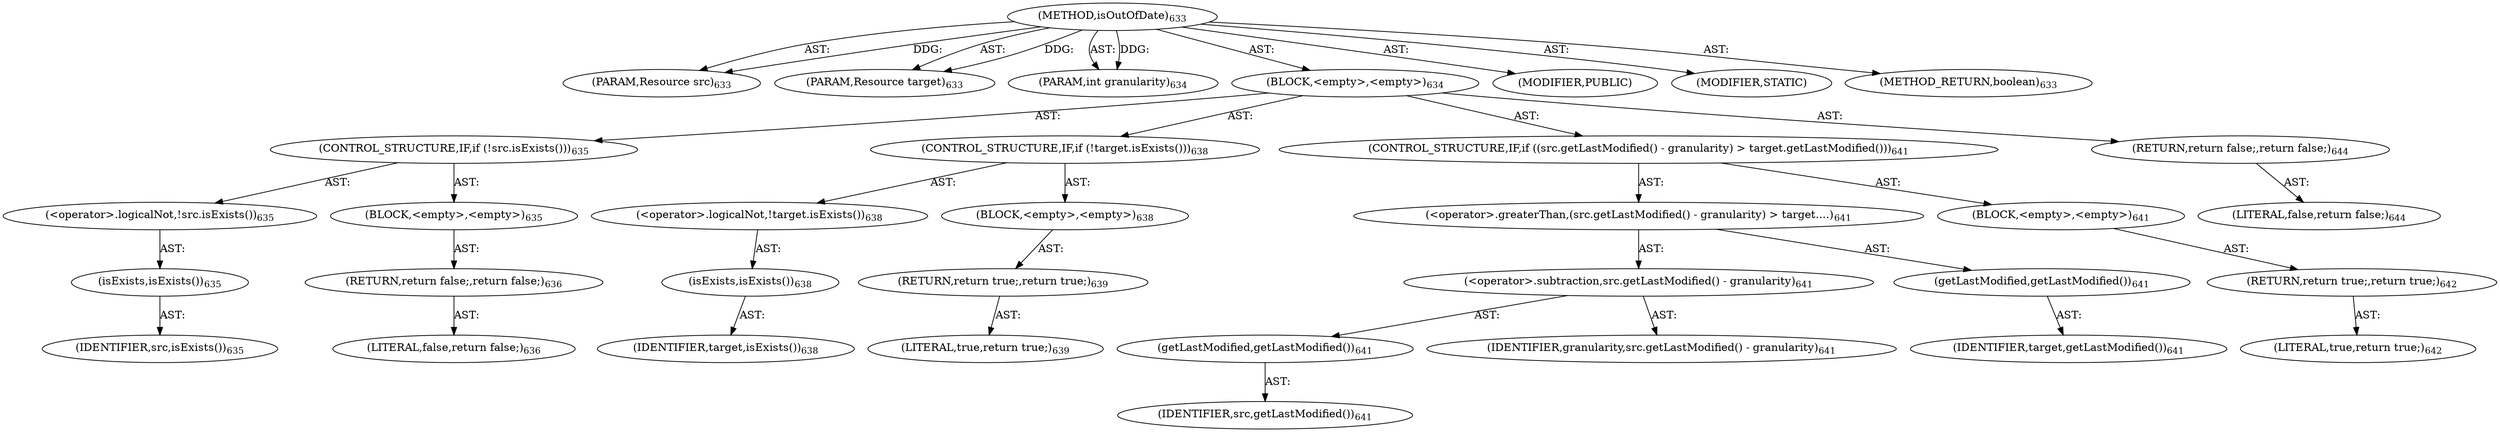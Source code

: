 digraph "isOutOfDate" {  
"111669149708" [label = <(METHOD,isOutOfDate)<SUB>633</SUB>> ]
"115964117015" [label = <(PARAM,Resource src)<SUB>633</SUB>> ]
"115964117016" [label = <(PARAM,Resource target)<SUB>633</SUB>> ]
"115964117017" [label = <(PARAM,int granularity)<SUB>634</SUB>> ]
"25769803868" [label = <(BLOCK,&lt;empty&gt;,&lt;empty&gt;)<SUB>634</SUB>> ]
"47244640349" [label = <(CONTROL_STRUCTURE,IF,if (!src.isExists()))<SUB>635</SUB>> ]
"30064771429" [label = <(&lt;operator&gt;.logicalNot,!src.isExists())<SUB>635</SUB>> ]
"30064771430" [label = <(isExists,isExists())<SUB>635</SUB>> ]
"68719477142" [label = <(IDENTIFIER,src,isExists())<SUB>635</SUB>> ]
"25769803869" [label = <(BLOCK,&lt;empty&gt;,&lt;empty&gt;)<SUB>635</SUB>> ]
"146028888107" [label = <(RETURN,return false;,return false;)<SUB>636</SUB>> ]
"90194313332" [label = <(LITERAL,false,return false;)<SUB>636</SUB>> ]
"47244640350" [label = <(CONTROL_STRUCTURE,IF,if (!target.isExists()))<SUB>638</SUB>> ]
"30064771431" [label = <(&lt;operator&gt;.logicalNot,!target.isExists())<SUB>638</SUB>> ]
"30064771432" [label = <(isExists,isExists())<SUB>638</SUB>> ]
"68719477143" [label = <(IDENTIFIER,target,isExists())<SUB>638</SUB>> ]
"25769803870" [label = <(BLOCK,&lt;empty&gt;,&lt;empty&gt;)<SUB>638</SUB>> ]
"146028888108" [label = <(RETURN,return true;,return true;)<SUB>639</SUB>> ]
"90194313333" [label = <(LITERAL,true,return true;)<SUB>639</SUB>> ]
"47244640351" [label = <(CONTROL_STRUCTURE,IF,if ((src.getLastModified() - granularity) &gt; target.getLastModified()))<SUB>641</SUB>> ]
"30064771433" [label = <(&lt;operator&gt;.greaterThan,(src.getLastModified() - granularity) &gt; target....)<SUB>641</SUB>> ]
"30064771434" [label = <(&lt;operator&gt;.subtraction,src.getLastModified() - granularity)<SUB>641</SUB>> ]
"30064771435" [label = <(getLastModified,getLastModified())<SUB>641</SUB>> ]
"68719477144" [label = <(IDENTIFIER,src,getLastModified())<SUB>641</SUB>> ]
"68719477145" [label = <(IDENTIFIER,granularity,src.getLastModified() - granularity)<SUB>641</SUB>> ]
"30064771436" [label = <(getLastModified,getLastModified())<SUB>641</SUB>> ]
"68719477146" [label = <(IDENTIFIER,target,getLastModified())<SUB>641</SUB>> ]
"25769803871" [label = <(BLOCK,&lt;empty&gt;,&lt;empty&gt;)<SUB>641</SUB>> ]
"146028888109" [label = <(RETURN,return true;,return true;)<SUB>642</SUB>> ]
"90194313334" [label = <(LITERAL,true,return true;)<SUB>642</SUB>> ]
"146028888110" [label = <(RETURN,return false;,return false;)<SUB>644</SUB>> ]
"90194313335" [label = <(LITERAL,false,return false;)<SUB>644</SUB>> ]
"133143986202" [label = <(MODIFIER,PUBLIC)> ]
"133143986203" [label = <(MODIFIER,STATIC)> ]
"128849018892" [label = <(METHOD_RETURN,boolean)<SUB>633</SUB>> ]
  "111669149708" -> "115964117015"  [ label = "AST: "] 
  "111669149708" -> "115964117016"  [ label = "AST: "] 
  "111669149708" -> "115964117017"  [ label = "AST: "] 
  "111669149708" -> "25769803868"  [ label = "AST: "] 
  "111669149708" -> "133143986202"  [ label = "AST: "] 
  "111669149708" -> "133143986203"  [ label = "AST: "] 
  "111669149708" -> "128849018892"  [ label = "AST: "] 
  "25769803868" -> "47244640349"  [ label = "AST: "] 
  "25769803868" -> "47244640350"  [ label = "AST: "] 
  "25769803868" -> "47244640351"  [ label = "AST: "] 
  "25769803868" -> "146028888110"  [ label = "AST: "] 
  "47244640349" -> "30064771429"  [ label = "AST: "] 
  "47244640349" -> "25769803869"  [ label = "AST: "] 
  "30064771429" -> "30064771430"  [ label = "AST: "] 
  "30064771430" -> "68719477142"  [ label = "AST: "] 
  "25769803869" -> "146028888107"  [ label = "AST: "] 
  "146028888107" -> "90194313332"  [ label = "AST: "] 
  "47244640350" -> "30064771431"  [ label = "AST: "] 
  "47244640350" -> "25769803870"  [ label = "AST: "] 
  "30064771431" -> "30064771432"  [ label = "AST: "] 
  "30064771432" -> "68719477143"  [ label = "AST: "] 
  "25769803870" -> "146028888108"  [ label = "AST: "] 
  "146028888108" -> "90194313333"  [ label = "AST: "] 
  "47244640351" -> "30064771433"  [ label = "AST: "] 
  "47244640351" -> "25769803871"  [ label = "AST: "] 
  "30064771433" -> "30064771434"  [ label = "AST: "] 
  "30064771433" -> "30064771436"  [ label = "AST: "] 
  "30064771434" -> "30064771435"  [ label = "AST: "] 
  "30064771434" -> "68719477145"  [ label = "AST: "] 
  "30064771435" -> "68719477144"  [ label = "AST: "] 
  "30064771436" -> "68719477146"  [ label = "AST: "] 
  "25769803871" -> "146028888109"  [ label = "AST: "] 
  "146028888109" -> "90194313334"  [ label = "AST: "] 
  "146028888110" -> "90194313335"  [ label = "AST: "] 
  "111669149708" -> "115964117015"  [ label = "DDG: "] 
  "111669149708" -> "115964117016"  [ label = "DDG: "] 
  "111669149708" -> "115964117017"  [ label = "DDG: "] 
}
